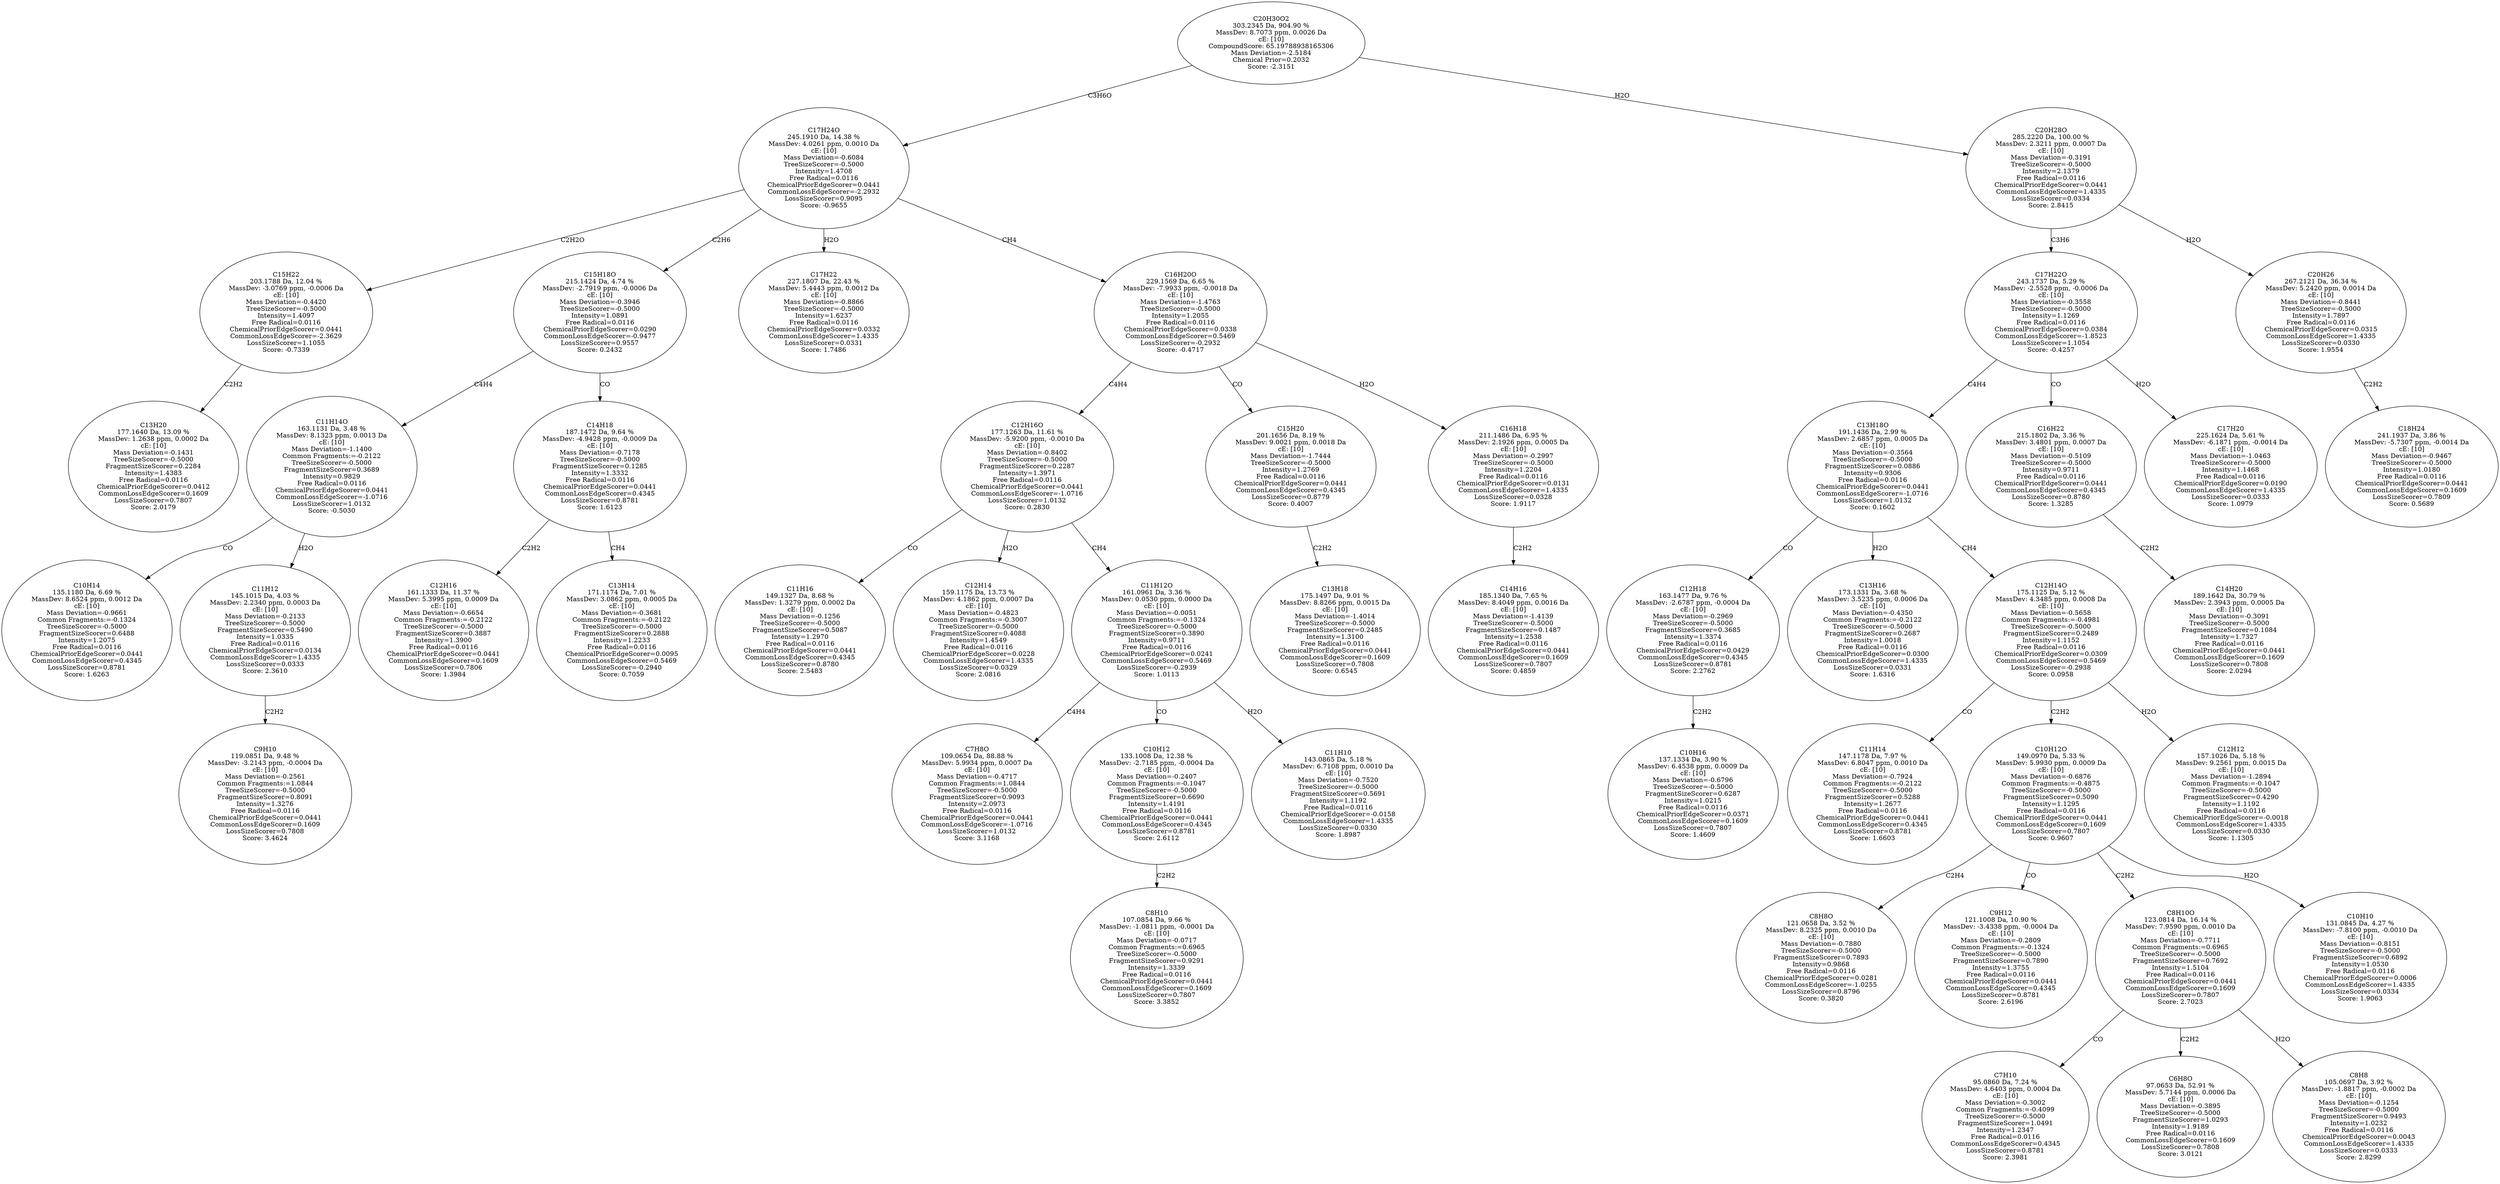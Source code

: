 strict digraph {
v1 [label="C13H20\n177.1640 Da, 13.09 %\nMassDev: 1.2638 ppm, 0.0002 Da\ncE: [10]\nMass Deviation=-0.1431\nTreeSizeScorer=-0.5000\nFragmentSizeScorer=0.2284\nIntensity=1.4383\nFree Radical=0.0116\nChemicalPriorEdgeScorer=0.0412\nCommonLossEdgeScorer=0.1609\nLossSizeScorer=0.7807\nScore: 2.0179"];
v2 [label="C15H22\n203.1788 Da, 12.04 %\nMassDev: -3.0769 ppm, -0.0006 Da\ncE: [10]\nMass Deviation=-0.4420\nTreeSizeScorer=-0.5000\nIntensity=1.4097\nFree Radical=0.0116\nChemicalPriorEdgeScorer=0.0441\nCommonLossEdgeScorer=-2.3629\nLossSizeScorer=1.1055\nScore: -0.7339"];
v3 [label="C10H14\n135.1180 Da, 6.69 %\nMassDev: 8.6524 ppm, 0.0012 Da\ncE: [10]\nMass Deviation=-0.9661\nCommon Fragments:=-0.1324\nTreeSizeScorer=-0.5000\nFragmentSizeScorer=0.6488\nIntensity=1.2075\nFree Radical=0.0116\nChemicalPriorEdgeScorer=0.0441\nCommonLossEdgeScorer=0.4345\nLossSizeScorer=0.8781\nScore: 1.6263"];
v4 [label="C9H10\n119.0851 Da, 9.48 %\nMassDev: -3.2143 ppm, -0.0004 Da\ncE: [10]\nMass Deviation=-0.2561\nCommon Fragments:=1.0844\nTreeSizeScorer=-0.5000\nFragmentSizeScorer=0.8091\nIntensity=1.3276\nFree Radical=0.0116\nChemicalPriorEdgeScorer=0.0441\nCommonLossEdgeScorer=0.1609\nLossSizeScorer=0.7808\nScore: 3.4624"];
v5 [label="C11H12\n145.1015 Da, 4.03 %\nMassDev: 2.2340 ppm, 0.0003 Da\ncE: [10]\nMass Deviation=-0.2133\nTreeSizeScorer=-0.5000\nFragmentSizeScorer=0.5490\nIntensity=1.0335\nFree Radical=0.0116\nChemicalPriorEdgeScorer=0.0134\nCommonLossEdgeScorer=1.4335\nLossSizeScorer=0.0333\nScore: 2.3610"];
v6 [label="C11H14O\n163.1131 Da, 3.48 %\nMassDev: 8.1323 ppm, 0.0013 Da\ncE: [10]\nMass Deviation=-1.1400\nCommon Fragments:=-0.2122\nTreeSizeScorer=-0.5000\nFragmentSizeScorer=0.3689\nIntensity=0.9829\nFree Radical=0.0116\nChemicalPriorEdgeScorer=0.0441\nCommonLossEdgeScorer=-1.0716\nLossSizeScorer=1.0132\nScore: -0.5030"];
v7 [label="C12H16\n161.1333 Da, 11.37 %\nMassDev: 5.3995 ppm, 0.0009 Da\ncE: [10]\nMass Deviation=-0.6654\nCommon Fragments:=-0.2122\nTreeSizeScorer=-0.5000\nFragmentSizeScorer=0.3887\nIntensity=1.3900\nFree Radical=0.0116\nChemicalPriorEdgeScorer=0.0441\nCommonLossEdgeScorer=0.1609\nLossSizeScorer=0.7806\nScore: 1.3984"];
v8 [label="C13H14\n171.1174 Da, 7.01 %\nMassDev: 3.0862 ppm, 0.0005 Da\ncE: [10]\nMass Deviation=-0.3681\nCommon Fragments:=-0.2122\nTreeSizeScorer=-0.5000\nFragmentSizeScorer=0.2888\nIntensity=1.2233\nFree Radical=0.0116\nChemicalPriorEdgeScorer=0.0095\nCommonLossEdgeScorer=0.5469\nLossSizeScorer=-0.2940\nScore: 0.7059"];
v9 [label="C14H18\n187.1472 Da, 9.64 %\nMassDev: -4.9428 ppm, -0.0009 Da\ncE: [10]\nMass Deviation=-0.7178\nTreeSizeScorer=-0.5000\nFragmentSizeScorer=0.1285\nIntensity=1.3332\nFree Radical=0.0116\nChemicalPriorEdgeScorer=0.0441\nCommonLossEdgeScorer=0.4345\nLossSizeScorer=0.8781\nScore: 1.6123"];
v10 [label="C15H18O\n215.1424 Da, 4.74 %\nMassDev: -2.7919 ppm, -0.0006 Da\ncE: [10]\nMass Deviation=-0.3946\nTreeSizeScorer=-0.5000\nIntensity=1.0891\nFree Radical=0.0116\nChemicalPriorEdgeScorer=0.0290\nCommonLossEdgeScorer=-0.9477\nLossSizeScorer=0.9557\nScore: 0.2432"];
v11 [label="C17H22\n227.1807 Da, 22.43 %\nMassDev: 5.4443 ppm, 0.0012 Da\ncE: [10]\nMass Deviation=-0.8866\nTreeSizeScorer=-0.5000\nIntensity=1.6237\nFree Radical=0.0116\nChemicalPriorEdgeScorer=0.0332\nCommonLossEdgeScorer=1.4335\nLossSizeScorer=0.0331\nScore: 1.7486"];
v12 [label="C11H16\n149.1327 Da, 8.68 %\nMassDev: 1.3279 ppm, 0.0002 Da\ncE: [10]\nMass Deviation=-0.1256\nTreeSizeScorer=-0.5000\nFragmentSizeScorer=0.5087\nIntensity=1.2970\nFree Radical=0.0116\nChemicalPriorEdgeScorer=0.0441\nCommonLossEdgeScorer=0.4345\nLossSizeScorer=0.8780\nScore: 2.5483"];
v13 [label="C12H14\n159.1175 Da, 13.73 %\nMassDev: 4.1862 ppm, 0.0007 Da\ncE: [10]\nMass Deviation=-0.4823\nCommon Fragments:=-0.3007\nTreeSizeScorer=-0.5000\nFragmentSizeScorer=0.4088\nIntensity=1.4549\nFree Radical=0.0116\nChemicalPriorEdgeScorer=0.0228\nCommonLossEdgeScorer=1.4335\nLossSizeScorer=0.0329\nScore: 2.0816"];
v14 [label="C7H8O\n109.0654 Da, 88.88 %\nMassDev: 5.9934 ppm, 0.0007 Da\ncE: [10]\nMass Deviation=-0.4717\nCommon Fragments:=1.0844\nTreeSizeScorer=-0.5000\nFragmentSizeScorer=0.9093\nIntensity=2.0973\nFree Radical=0.0116\nChemicalPriorEdgeScorer=0.0441\nCommonLossEdgeScorer=-1.0716\nLossSizeScorer=1.0132\nScore: 3.1168"];
v15 [label="C8H10\n107.0854 Da, 9.66 %\nMassDev: -1.0811 ppm, -0.0001 Da\ncE: [10]\nMass Deviation=-0.0717\nCommon Fragments:=0.6965\nTreeSizeScorer=-0.5000\nFragmentSizeScorer=0.9291\nIntensity=1.3339\nFree Radical=0.0116\nChemicalPriorEdgeScorer=0.0441\nCommonLossEdgeScorer=0.1609\nLossSizeScorer=0.7807\nScore: 3.3852"];
v16 [label="C10H12\n133.1008 Da, 12.38 %\nMassDev: -2.7185 ppm, -0.0004 Da\ncE: [10]\nMass Deviation=-0.2407\nCommon Fragments:=-0.1047\nTreeSizeScorer=-0.5000\nFragmentSizeScorer=0.6690\nIntensity=1.4191\nFree Radical=0.0116\nChemicalPriorEdgeScorer=0.0441\nCommonLossEdgeScorer=0.4345\nLossSizeScorer=0.8781\nScore: 2.6112"];
v17 [label="C11H10\n143.0865 Da, 5.18 %\nMassDev: 6.7108 ppm, 0.0010 Da\ncE: [10]\nMass Deviation=-0.7520\nTreeSizeScorer=-0.5000\nFragmentSizeScorer=0.5691\nIntensity=1.1192\nFree Radical=0.0116\nChemicalPriorEdgeScorer=-0.0158\nCommonLossEdgeScorer=1.4335\nLossSizeScorer=0.0330\nScore: 1.8987"];
v18 [label="C11H12O\n161.0961 Da, 3.36 %\nMassDev: 0.0530 ppm, 0.0000 Da\ncE: [10]\nMass Deviation=-0.0051\nCommon Fragments:=-0.1324\nTreeSizeScorer=-0.5000\nFragmentSizeScorer=0.3890\nIntensity=0.9711\nFree Radical=0.0116\nChemicalPriorEdgeScorer=0.0241\nCommonLossEdgeScorer=0.5469\nLossSizeScorer=-0.2939\nScore: 1.0113"];
v19 [label="C12H16O\n177.1263 Da, 11.61 %\nMassDev: -5.9200 ppm, -0.0010 Da\ncE: [10]\nMass Deviation=-0.8402\nTreeSizeScorer=-0.5000\nFragmentSizeScorer=0.2287\nIntensity=1.3971\nFree Radical=0.0116\nChemicalPriorEdgeScorer=0.0441\nCommonLossEdgeScorer=-1.0716\nLossSizeScorer=1.0132\nScore: 0.2830"];
v20 [label="C13H18\n175.1497 Da, 9.01 %\nMassDev: 8.8266 ppm, 0.0015 Da\ncE: [10]\nMass Deviation=-1.4014\nTreeSizeScorer=-0.5000\nFragmentSizeScorer=0.2485\nIntensity=1.3100\nFree Radical=0.0116\nChemicalPriorEdgeScorer=0.0441\nCommonLossEdgeScorer=0.1609\nLossSizeScorer=0.7808\nScore: 0.6545"];
v21 [label="C15H20\n201.1656 Da, 8.19 %\nMassDev: 9.0021 ppm, 0.0018 Da\ncE: [10]\nMass Deviation=-1.7444\nTreeSizeScorer=-0.5000\nIntensity=1.2769\nFree Radical=0.0116\nChemicalPriorEdgeScorer=0.0441\nCommonLossEdgeScorer=0.4345\nLossSizeScorer=0.8779\nScore: 0.4007"];
v22 [label="C14H16\n185.1340 Da, 7.65 %\nMassDev: 8.4049 ppm, 0.0016 Da\ncE: [10]\nMass Deviation=-1.4139\nTreeSizeScorer=-0.5000\nFragmentSizeScorer=0.1487\nIntensity=1.2538\nFree Radical=0.0116\nChemicalPriorEdgeScorer=0.0441\nCommonLossEdgeScorer=0.1609\nLossSizeScorer=0.7807\nScore: 0.4859"];
v23 [label="C16H18\n211.1486 Da, 6.95 %\nMassDev: 2.1926 ppm, 0.0005 Da\ncE: [10]\nMass Deviation=-0.2997\nTreeSizeScorer=-0.5000\nIntensity=1.2204\nFree Radical=0.0116\nChemicalPriorEdgeScorer=0.0131\nCommonLossEdgeScorer=1.4335\nLossSizeScorer=0.0328\nScore: 1.9117"];
v24 [label="C16H20O\n229.1569 Da, 6.65 %\nMassDev: -7.9933 ppm, -0.0018 Da\ncE: [10]\nMass Deviation=-1.4763\nTreeSizeScorer=-0.5000\nIntensity=1.2055\nFree Radical=0.0116\nChemicalPriorEdgeScorer=0.0338\nCommonLossEdgeScorer=0.5469\nLossSizeScorer=-0.2932\nScore: -0.4717"];
v25 [label="C17H24O\n245.1910 Da, 14.38 %\nMassDev: 4.0261 ppm, 0.0010 Da\ncE: [10]\nMass Deviation=-0.6084\nTreeSizeScorer=-0.5000\nIntensity=1.4708\nFree Radical=0.0116\nChemicalPriorEdgeScorer=0.0441\nCommonLossEdgeScorer=-2.2932\nLossSizeScorer=0.9095\nScore: -0.9655"];
v26 [label="C10H16\n137.1334 Da, 3.90 %\nMassDev: 6.4538 ppm, 0.0009 Da\ncE: [10]\nMass Deviation=-0.6796\nTreeSizeScorer=-0.5000\nFragmentSizeScorer=0.6287\nIntensity=1.0215\nFree Radical=0.0116\nChemicalPriorEdgeScorer=0.0371\nCommonLossEdgeScorer=0.1609\nLossSizeScorer=0.7807\nScore: 1.4609"];
v27 [label="C12H18\n163.1477 Da, 9.76 %\nMassDev: -2.6787 ppm, -0.0004 Da\ncE: [10]\nMass Deviation=-0.2969\nTreeSizeScorer=-0.5000\nFragmentSizeScorer=0.3685\nIntensity=1.3374\nFree Radical=0.0116\nChemicalPriorEdgeScorer=0.0429\nCommonLossEdgeScorer=0.4345\nLossSizeScorer=0.8781\nScore: 2.2762"];
v28 [label="C13H16\n173.1331 Da, 3.68 %\nMassDev: 3.5235 ppm, 0.0006 Da\ncE: [10]\nMass Deviation=-0.4350\nCommon Fragments:=-0.2122\nTreeSizeScorer=-0.5000\nFragmentSizeScorer=0.2687\nIntensity=1.0018\nFree Radical=0.0116\nChemicalPriorEdgeScorer=0.0300\nCommonLossEdgeScorer=1.4335\nLossSizeScorer=0.0331\nScore: 1.6316"];
v29 [label="C11H14\n147.1178 Da, 7.97 %\nMassDev: 6.8047 ppm, 0.0010 Da\ncE: [10]\nMass Deviation=-0.7924\nCommon Fragments:=-0.2122\nTreeSizeScorer=-0.5000\nFragmentSizeScorer=0.5288\nIntensity=1.2677\nFree Radical=0.0116\nChemicalPriorEdgeScorer=0.0441\nCommonLossEdgeScorer=0.4345\nLossSizeScorer=0.8781\nScore: 1.6603"];
v30 [label="C8H8O\n121.0658 Da, 3.52 %\nMassDev: 8.2325 ppm, 0.0010 Da\ncE: [10]\nMass Deviation=-0.7880\nTreeSizeScorer=-0.5000\nFragmentSizeScorer=0.7893\nIntensity=0.9868\nFree Radical=0.0116\nChemicalPriorEdgeScorer=0.0281\nCommonLossEdgeScorer=-1.0255\nLossSizeScorer=0.8796\nScore: 0.3820"];
v31 [label="C9H12\n121.1008 Da, 10.90 %\nMassDev: -3.4338 ppm, -0.0004 Da\ncE: [10]\nMass Deviation=-0.2809\nCommon Fragments:=-0.1324\nTreeSizeScorer=-0.5000\nFragmentSizeScorer=0.7890\nIntensity=1.3755\nFree Radical=0.0116\nChemicalPriorEdgeScorer=0.0441\nCommonLossEdgeScorer=0.4345\nLossSizeScorer=0.8781\nScore: 2.6196"];
v32 [label="C7H10\n95.0860 Da, 7.24 %\nMassDev: 4.6403 ppm, 0.0004 Da\ncE: [10]\nMass Deviation=-0.3002\nCommon Fragments:=-0.4099\nTreeSizeScorer=-0.5000\nFragmentSizeScorer=1.0491\nIntensity=1.2347\nFree Radical=0.0116\nCommonLossEdgeScorer=0.4345\nLossSizeScorer=0.8781\nScore: 2.3981"];
v33 [label="C6H8O\n97.0653 Da, 52.91 %\nMassDev: 5.7144 ppm, 0.0006 Da\ncE: [10]\nMass Deviation=-0.3895\nTreeSizeScorer=-0.5000\nFragmentSizeScorer=1.0293\nIntensity=1.9189\nFree Radical=0.0116\nCommonLossEdgeScorer=0.1609\nLossSizeScorer=0.7808\nScore: 3.0121"];
v34 [label="C8H8\n105.0697 Da, 3.92 %\nMassDev: -1.8817 ppm, -0.0002 Da\ncE: [10]\nMass Deviation=-0.1254\nTreeSizeScorer=-0.5000\nFragmentSizeScorer=0.9493\nIntensity=1.0232\nFree Radical=0.0116\nChemicalPriorEdgeScorer=0.0043\nCommonLossEdgeScorer=1.4335\nLossSizeScorer=0.0333\nScore: 2.8299"];
v35 [label="C8H10O\n123.0814 Da, 16.14 %\nMassDev: 7.9590 ppm, 0.0010 Da\ncE: [10]\nMass Deviation=-0.7711\nCommon Fragments:=0.6965\nTreeSizeScorer=-0.5000\nFragmentSizeScorer=0.7692\nIntensity=1.5104\nFree Radical=0.0116\nChemicalPriorEdgeScorer=0.0441\nCommonLossEdgeScorer=0.1609\nLossSizeScorer=0.7807\nScore: 2.7023"];
v36 [label="C10H10\n131.0845 Da, 4.27 %\nMassDev: -7.8100 ppm, -0.0010 Da\ncE: [10]\nMass Deviation=-0.8151\nTreeSizeScorer=-0.5000\nFragmentSizeScorer=0.6892\nIntensity=1.0530\nFree Radical=0.0116\nChemicalPriorEdgeScorer=0.0006\nCommonLossEdgeScorer=1.4335\nLossSizeScorer=0.0334\nScore: 1.9063"];
v37 [label="C10H12O\n149.0970 Da, 5.33 %\nMassDev: 5.9930 ppm, 0.0009 Da\ncE: [10]\nMass Deviation=-0.6876\nCommon Fragments:=-0.4875\nTreeSizeScorer=-0.5000\nFragmentSizeScorer=0.5090\nIntensity=1.1295\nFree Radical=0.0116\nChemicalPriorEdgeScorer=0.0441\nCommonLossEdgeScorer=0.1609\nLossSizeScorer=0.7807\nScore: 0.9607"];
v38 [label="C12H12\n157.1026 Da, 5.18 %\nMassDev: 9.2561 ppm, 0.0015 Da\ncE: [10]\nMass Deviation=-1.2894\nCommon Fragments:=-0.1047\nTreeSizeScorer=-0.5000\nFragmentSizeScorer=0.4290\nIntensity=1.1192\nFree Radical=0.0116\nChemicalPriorEdgeScorer=-0.0018\nCommonLossEdgeScorer=1.4335\nLossSizeScorer=0.0330\nScore: 1.1305"];
v39 [label="C12H14O\n175.1125 Da, 5.12 %\nMassDev: 4.3485 ppm, 0.0008 Da\ncE: [10]\nMass Deviation=-0.5658\nCommon Fragments:=-0.4981\nTreeSizeScorer=-0.5000\nFragmentSizeScorer=0.2489\nIntensity=1.1152\nFree Radical=0.0116\nChemicalPriorEdgeScorer=0.0309\nCommonLossEdgeScorer=0.5469\nLossSizeScorer=-0.2938\nScore: 0.0958"];
v40 [label="C13H18O\n191.1436 Da, 2.99 %\nMassDev: 2.6857 ppm, 0.0005 Da\ncE: [10]\nMass Deviation=-0.3564\nTreeSizeScorer=-0.5000\nFragmentSizeScorer=0.0886\nIntensity=0.9306\nFree Radical=0.0116\nChemicalPriorEdgeScorer=0.0441\nCommonLossEdgeScorer=-1.0716\nLossSizeScorer=1.0132\nScore: 0.1602"];
v41 [label="C14H20\n189.1642 Da, 30.79 %\nMassDev: 2.3943 ppm, 0.0005 Da\ncE: [10]\nMass Deviation=-0.3091\nTreeSizeScorer=-0.5000\nFragmentSizeScorer=0.1084\nIntensity=1.7327\nFree Radical=0.0116\nChemicalPriorEdgeScorer=0.0441\nCommonLossEdgeScorer=0.1609\nLossSizeScorer=0.7808\nScore: 2.0294"];
v42 [label="C16H22\n215.1802 Da, 3.36 %\nMassDev: 3.4801 ppm, 0.0007 Da\ncE: [10]\nMass Deviation=-0.5109\nTreeSizeScorer=-0.5000\nIntensity=0.9711\nFree Radical=0.0116\nChemicalPriorEdgeScorer=0.0441\nCommonLossEdgeScorer=0.4345\nLossSizeScorer=0.8780\nScore: 1.3285"];
v43 [label="C17H20\n225.1624 Da, 5.61 %\nMassDev: -6.1871 ppm, -0.0014 Da\ncE: [10]\nMass Deviation=-1.0463\nTreeSizeScorer=-0.5000\nIntensity=1.1468\nFree Radical=0.0116\nChemicalPriorEdgeScorer=0.0190\nCommonLossEdgeScorer=1.4335\nLossSizeScorer=0.0333\nScore: 1.0979"];
v44 [label="C17H22O\n243.1737 Da, 5.29 %\nMassDev: -2.5528 ppm, -0.0006 Da\ncE: [10]\nMass Deviation=-0.3558\nTreeSizeScorer=-0.5000\nIntensity=1.1269\nFree Radical=0.0116\nChemicalPriorEdgeScorer=0.0384\nCommonLossEdgeScorer=-1.8523\nLossSizeScorer=1.1054\nScore: -0.4257"];
v45 [label="C18H24\n241.1937 Da, 3.86 %\nMassDev: -5.7307 ppm, -0.0014 Da\ncE: [10]\nMass Deviation=-0.9467\nTreeSizeScorer=-0.5000\nIntensity=1.0180\nFree Radical=0.0116\nChemicalPriorEdgeScorer=0.0441\nCommonLossEdgeScorer=0.1609\nLossSizeScorer=0.7809\nScore: 0.5689"];
v46 [label="C20H26\n267.2121 Da, 36.34 %\nMassDev: 5.2420 ppm, 0.0014 Da\ncE: [10]\nMass Deviation=-0.8441\nTreeSizeScorer=-0.5000\nIntensity=1.7897\nFree Radical=0.0116\nChemicalPriorEdgeScorer=0.0315\nCommonLossEdgeScorer=1.4335\nLossSizeScorer=0.0330\nScore: 1.9554"];
v47 [label="C20H28O\n285.2220 Da, 100.00 %\nMassDev: 2.3211 ppm, 0.0007 Da\ncE: [10]\nMass Deviation=-0.3191\nTreeSizeScorer=-0.5000\nIntensity=2.1379\nFree Radical=0.0116\nChemicalPriorEdgeScorer=0.0441\nCommonLossEdgeScorer=1.4335\nLossSizeScorer=0.0334\nScore: 2.8415"];
v48 [label="C20H30O2\n303.2345 Da, 904.90 %\nMassDev: 8.7073 ppm, 0.0026 Da\ncE: [10]\nCompoundScore: 65.19788938165306\nMass Deviation=-2.5184\nChemical Prior=0.2032\nScore: -2.3151"];
v2 -> v1 [label="C2H2"];
v25 -> v2 [label="C2H2O"];
v6 -> v3 [label="CO"];
v5 -> v4 [label="C2H2"];
v6 -> v5 [label="H2O"];
v10 -> v6 [label="C4H4"];
v9 -> v7 [label="C2H2"];
v9 -> v8 [label="CH4"];
v10 -> v9 [label="CO"];
v25 -> v10 [label="C2H6"];
v25 -> v11 [label="H2O"];
v19 -> v12 [label="CO"];
v19 -> v13 [label="H2O"];
v18 -> v14 [label="C4H4"];
v16 -> v15 [label="C2H2"];
v18 -> v16 [label="CO"];
v18 -> v17 [label="H2O"];
v19 -> v18 [label="CH4"];
v24 -> v19 [label="C4H4"];
v21 -> v20 [label="C2H2"];
v24 -> v21 [label="CO"];
v23 -> v22 [label="C2H2"];
v24 -> v23 [label="H2O"];
v25 -> v24 [label="CH4"];
v48 -> v25 [label="C3H6O"];
v27 -> v26 [label="C2H2"];
v40 -> v27 [label="CO"];
v40 -> v28 [label="H2O"];
v39 -> v29 [label="CO"];
v37 -> v30 [label="C2H4"];
v37 -> v31 [label="CO"];
v35 -> v32 [label="CO"];
v35 -> v33 [label="C2H2"];
v35 -> v34 [label="H2O"];
v37 -> v35 [label="C2H2"];
v37 -> v36 [label="H2O"];
v39 -> v37 [label="C2H2"];
v39 -> v38 [label="H2O"];
v40 -> v39 [label="CH4"];
v44 -> v40 [label="C4H4"];
v42 -> v41 [label="C2H2"];
v44 -> v42 [label="CO"];
v44 -> v43 [label="H2O"];
v47 -> v44 [label="C3H6"];
v46 -> v45 [label="C2H2"];
v47 -> v46 [label="H2O"];
v48 -> v47 [label="H2O"];
}
